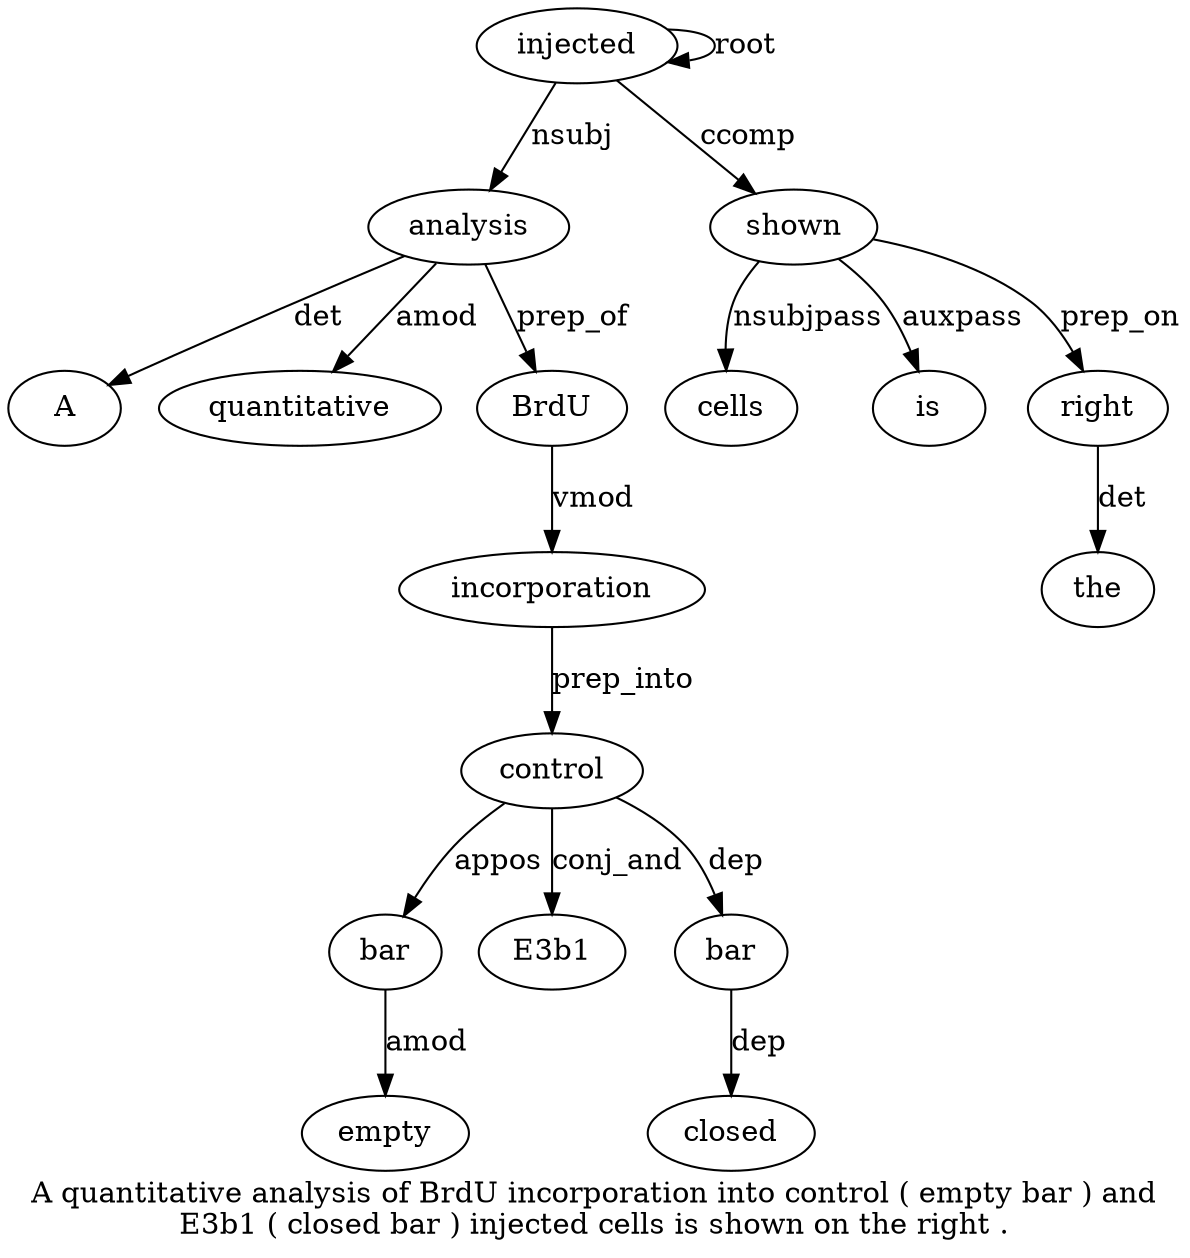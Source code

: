 digraph "A quantitative analysis of BrdU incorporation into control ( empty bar ) and E3b1 ( closed bar ) injected cells is shown on the right ." {
label="A quantitative analysis of BrdU incorporation into control ( empty bar ) and
E3b1 ( closed bar ) injected cells is shown on the right .";
analysis3 [style=filled, fillcolor=white, label=analysis];
A1 [style=filled, fillcolor=white, label=A];
analysis3 -> A1  [label=det];
quantitative2 [style=filled, fillcolor=white, label=quantitative];
analysis3 -> quantitative2  [label=amod];
injected19 [style=filled, fillcolor=white, label=injected];
injected19 -> analysis3  [label=nsubj];
BrdU5 [style=filled, fillcolor=white, label=BrdU];
analysis3 -> BrdU5  [label=prep_of];
incorporation6 [style=filled, fillcolor=white, label=incorporation];
BrdU5 -> incorporation6  [label=vmod];
control8 [style=filled, fillcolor=white, label=control];
incorporation6 -> control8  [label=prep_into];
bar11 [style=filled, fillcolor=white, label=bar];
empty10 [style=filled, fillcolor=white, label=empty];
bar11 -> empty10  [label=amod];
control8 -> bar11  [label=appos];
E3b114 [style=filled, fillcolor=white, label=E3b1];
control8 -> E3b114  [label=conj_and];
bar17 [style=filled, fillcolor=white, label=bar];
closed16 [style=filled, fillcolor=white, label=closed];
bar17 -> closed16  [label=dep];
control8 -> bar17  [label=dep];
injected19 -> injected19  [label=root];
shown22 [style=filled, fillcolor=white, label=shown];
cells20 [style=filled, fillcolor=white, label=cells];
shown22 -> cells20  [label=nsubjpass];
is21 [style=filled, fillcolor=white, label=is];
shown22 -> is21  [label=auxpass];
injected19 -> shown22  [label=ccomp];
right25 [style=filled, fillcolor=white, label=right];
the24 [style=filled, fillcolor=white, label=the];
right25 -> the24  [label=det];
shown22 -> right25  [label=prep_on];
}
